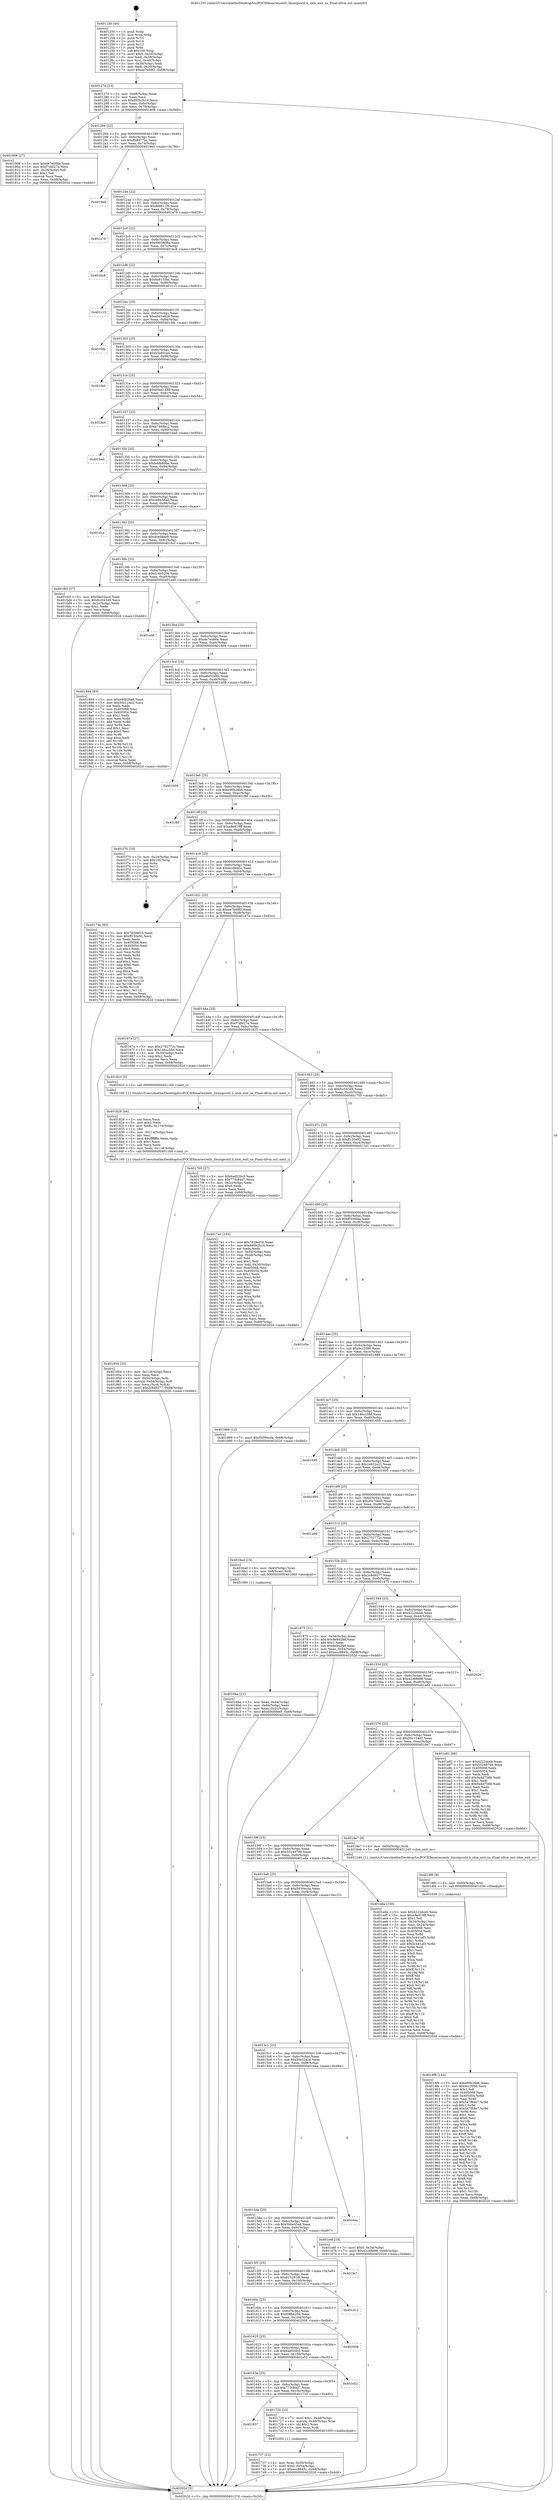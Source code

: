 digraph "0x401250" {
  label = "0x401250 (/mnt/c/Users/mathe/Desktop/tcc/POCII/binaries/extr_linuxipcutil.h_shm_exit_ns_Final-ollvm.out::main(0))"
  labelloc = "t"
  node[shape=record]

  Entry [label="",width=0.3,height=0.3,shape=circle,fillcolor=black,style=filled]
  "0x40127d" [label="{
     0x40127d [23]\l
     | [instrs]\l
     &nbsp;&nbsp;0x40127d \<+3\>: mov -0x68(%rbp),%eax\l
     &nbsp;&nbsp;0x401280 \<+2\>: mov %eax,%ecx\l
     &nbsp;&nbsp;0x401282 \<+6\>: sub $0x895b2b16,%ecx\l
     &nbsp;&nbsp;0x401288 \<+3\>: mov %eax,-0x6c(%rbp)\l
     &nbsp;&nbsp;0x40128b \<+3\>: mov %ecx,-0x70(%rbp)\l
     &nbsp;&nbsp;0x40128e \<+6\>: je 0000000000401808 \<main+0x5b8\>\l
  }"]
  "0x401808" [label="{
     0x401808 [27]\l
     | [instrs]\l
     &nbsp;&nbsp;0x401808 \<+5\>: mov $0xde7e086e,%eax\l
     &nbsp;&nbsp;0x40180d \<+5\>: mov $0xf7dfd27a,%ecx\l
     &nbsp;&nbsp;0x401812 \<+3\>: mov -0x26(%rbp),%dl\l
     &nbsp;&nbsp;0x401815 \<+3\>: test $0x1,%dl\l
     &nbsp;&nbsp;0x401818 \<+3\>: cmovne %ecx,%eax\l
     &nbsp;&nbsp;0x40181b \<+3\>: mov %eax,-0x68(%rbp)\l
     &nbsp;&nbsp;0x40181e \<+5\>: jmp 000000000040202d \<main+0xddd\>\l
  }"]
  "0x401294" [label="{
     0x401294 [22]\l
     | [instrs]\l
     &nbsp;&nbsp;0x401294 \<+5\>: jmp 0000000000401299 \<main+0x49\>\l
     &nbsp;&nbsp;0x401299 \<+3\>: mov -0x6c(%rbp),%eax\l
     &nbsp;&nbsp;0x40129c \<+5\>: sub $0x8b8d77bc,%eax\l
     &nbsp;&nbsp;0x4012a1 \<+3\>: mov %eax,-0x74(%rbp)\l
     &nbsp;&nbsp;0x4012a4 \<+6\>: je 00000000004019ed \<main+0x79d\>\l
  }"]
  Exit [label="",width=0.3,height=0.3,shape=circle,fillcolor=black,style=filled,peripheries=2]
  "0x4019ed" [label="{
     0x4019ed\l
  }", style=dashed]
  "0x4012aa" [label="{
     0x4012aa [22]\l
     | [instrs]\l
     &nbsp;&nbsp;0x4012aa \<+5\>: jmp 00000000004012af \<main+0x5f\>\l
     &nbsp;&nbsp;0x4012af \<+3\>: mov -0x6c(%rbp),%eax\l
     &nbsp;&nbsp;0x4012b2 \<+5\>: sub $0x8fd811f5,%eax\l
     &nbsp;&nbsp;0x4012b7 \<+3\>: mov %eax,-0x78(%rbp)\l
     &nbsp;&nbsp;0x4012ba \<+6\>: je 0000000000401a79 \<main+0x829\>\l
  }"]
  "0x4018f9" [label="{
     0x4018f9 [144]\l
     | [instrs]\l
     &nbsp;&nbsp;0x4018f9 \<+5\>: mov $0xe90b26a6,%eax\l
     &nbsp;&nbsp;0x4018fe \<+5\>: mov $0x9cc2096,%ecx\l
     &nbsp;&nbsp;0x401903 \<+2\>: mov $0x1,%dl\l
     &nbsp;&nbsp;0x401905 \<+7\>: mov 0x405068,%esi\l
     &nbsp;&nbsp;0x40190c \<+8\>: mov 0x405054,%r8d\l
     &nbsp;&nbsp;0x401914 \<+3\>: mov %esi,%r9d\l
     &nbsp;&nbsp;0x401917 \<+7\>: sub $0x547f68e7,%r9d\l
     &nbsp;&nbsp;0x40191e \<+4\>: sub $0x1,%r9d\l
     &nbsp;&nbsp;0x401922 \<+7\>: add $0x547f68e7,%r9d\l
     &nbsp;&nbsp;0x401929 \<+4\>: imul %r9d,%esi\l
     &nbsp;&nbsp;0x40192d \<+3\>: and $0x1,%esi\l
     &nbsp;&nbsp;0x401930 \<+3\>: cmp $0x0,%esi\l
     &nbsp;&nbsp;0x401933 \<+4\>: sete %r10b\l
     &nbsp;&nbsp;0x401937 \<+4\>: cmp $0xa,%r8d\l
     &nbsp;&nbsp;0x40193b \<+4\>: setl %r11b\l
     &nbsp;&nbsp;0x40193f \<+3\>: mov %r10b,%bl\l
     &nbsp;&nbsp;0x401942 \<+3\>: xor $0xff,%bl\l
     &nbsp;&nbsp;0x401945 \<+3\>: mov %r11b,%r14b\l
     &nbsp;&nbsp;0x401948 \<+4\>: xor $0xff,%r14b\l
     &nbsp;&nbsp;0x40194c \<+3\>: xor $0x1,%dl\l
     &nbsp;&nbsp;0x40194f \<+3\>: mov %bl,%r15b\l
     &nbsp;&nbsp;0x401952 \<+4\>: and $0xff,%r15b\l
     &nbsp;&nbsp;0x401956 \<+3\>: and %dl,%r10b\l
     &nbsp;&nbsp;0x401959 \<+3\>: mov %r14b,%r12b\l
     &nbsp;&nbsp;0x40195c \<+4\>: and $0xff,%r12b\l
     &nbsp;&nbsp;0x401960 \<+3\>: and %dl,%r11b\l
     &nbsp;&nbsp;0x401963 \<+3\>: or %r10b,%r15b\l
     &nbsp;&nbsp;0x401966 \<+3\>: or %r11b,%r12b\l
     &nbsp;&nbsp;0x401969 \<+3\>: xor %r12b,%r15b\l
     &nbsp;&nbsp;0x40196c \<+3\>: or %r14b,%bl\l
     &nbsp;&nbsp;0x40196f \<+3\>: xor $0xff,%bl\l
     &nbsp;&nbsp;0x401972 \<+3\>: or $0x1,%dl\l
     &nbsp;&nbsp;0x401975 \<+2\>: and %dl,%bl\l
     &nbsp;&nbsp;0x401977 \<+3\>: or %bl,%r15b\l
     &nbsp;&nbsp;0x40197a \<+4\>: test $0x1,%r15b\l
     &nbsp;&nbsp;0x40197e \<+3\>: cmovne %ecx,%eax\l
     &nbsp;&nbsp;0x401981 \<+3\>: mov %eax,-0x68(%rbp)\l
     &nbsp;&nbsp;0x401984 \<+5\>: jmp 000000000040202d \<main+0xddd\>\l
  }"]
  "0x401a79" [label="{
     0x401a79\l
  }", style=dashed]
  "0x4012c0" [label="{
     0x4012c0 [22]\l
     | [instrs]\l
     &nbsp;&nbsp;0x4012c0 \<+5\>: jmp 00000000004012c5 \<main+0x75\>\l
     &nbsp;&nbsp;0x4012c5 \<+3\>: mov -0x6c(%rbp),%eax\l
     &nbsp;&nbsp;0x4012c8 \<+5\>: sub $0x9903808a,%eax\l
     &nbsp;&nbsp;0x4012cd \<+3\>: mov %eax,-0x7c(%rbp)\l
     &nbsp;&nbsp;0x4012d0 \<+6\>: je 0000000000401bc8 \<main+0x978\>\l
  }"]
  "0x4018f0" [label="{
     0x4018f0 [9]\l
     | [instrs]\l
     &nbsp;&nbsp;0x4018f0 \<+4\>: mov -0x50(%rbp),%rdi\l
     &nbsp;&nbsp;0x4018f4 \<+5\>: call 0000000000401030 \<free@plt\>\l
     | [calls]\l
     &nbsp;&nbsp;0x401030 \{1\} (unknown)\l
  }"]
  "0x401bc8" [label="{
     0x401bc8\l
  }", style=dashed]
  "0x4012d6" [label="{
     0x4012d6 [22]\l
     | [instrs]\l
     &nbsp;&nbsp;0x4012d6 \<+5\>: jmp 00000000004012db \<main+0x8b\>\l
     &nbsp;&nbsp;0x4012db \<+3\>: mov -0x6c(%rbp),%eax\l
     &nbsp;&nbsp;0x4012de \<+5\>: sub $0x9a6155bc,%eax\l
     &nbsp;&nbsp;0x4012e3 \<+3\>: mov %eax,-0x80(%rbp)\l
     &nbsp;&nbsp;0x4012e6 \<+6\>: je 0000000000401c15 \<main+0x9c5\>\l
  }"]
  "0x401854" [label="{
     0x401854 [33]\l
     | [instrs]\l
     &nbsp;&nbsp;0x401854 \<+6\>: mov -0x118(%rbp),%ecx\l
     &nbsp;&nbsp;0x40185a \<+3\>: imul %eax,%ecx\l
     &nbsp;&nbsp;0x40185d \<+4\>: mov -0x50(%rbp),%rdi\l
     &nbsp;&nbsp;0x401861 \<+4\>: movslq -0x54(%rbp),%r8\l
     &nbsp;&nbsp;0x401865 \<+4\>: mov %ecx,(%rdi,%r8,4)\l
     &nbsp;&nbsp;0x401869 \<+7\>: movl $0x2c8d8577,-0x68(%rbp)\l
     &nbsp;&nbsp;0x401870 \<+5\>: jmp 000000000040202d \<main+0xddd\>\l
  }"]
  "0x401c15" [label="{
     0x401c15\l
  }", style=dashed]
  "0x4012ec" [label="{
     0x4012ec [25]\l
     | [instrs]\l
     &nbsp;&nbsp;0x4012ec \<+5\>: jmp 00000000004012f1 \<main+0xa1\>\l
     &nbsp;&nbsp;0x4012f1 \<+3\>: mov -0x6c(%rbp),%eax\l
     &nbsp;&nbsp;0x4012f4 \<+5\>: sub $0xa0d1e628,%eax\l
     &nbsp;&nbsp;0x4012f9 \<+6\>: mov %eax,-0x84(%rbp)\l
     &nbsp;&nbsp;0x4012ff \<+6\>: je 0000000000401fdb \<main+0xd8b\>\l
  }"]
  "0x401828" [label="{
     0x401828 [44]\l
     | [instrs]\l
     &nbsp;&nbsp;0x401828 \<+2\>: xor %ecx,%ecx\l
     &nbsp;&nbsp;0x40182a \<+5\>: mov $0x2,%edx\l
     &nbsp;&nbsp;0x40182f \<+6\>: mov %edx,-0x114(%rbp)\l
     &nbsp;&nbsp;0x401835 \<+1\>: cltd\l
     &nbsp;&nbsp;0x401836 \<+6\>: mov -0x114(%rbp),%esi\l
     &nbsp;&nbsp;0x40183c \<+2\>: idiv %esi\l
     &nbsp;&nbsp;0x40183e \<+6\>: imul $0xfffffffe,%edx,%edx\l
     &nbsp;&nbsp;0x401844 \<+3\>: sub $0x1,%ecx\l
     &nbsp;&nbsp;0x401847 \<+2\>: sub %ecx,%edx\l
     &nbsp;&nbsp;0x401849 \<+6\>: mov %edx,-0x118(%rbp)\l
     &nbsp;&nbsp;0x40184f \<+5\>: call 0000000000401160 \<next_i\>\l
     | [calls]\l
     &nbsp;&nbsp;0x401160 \{1\} (/mnt/c/Users/mathe/Desktop/tcc/POCII/binaries/extr_linuxipcutil.h_shm_exit_ns_Final-ollvm.out::next_i)\l
  }"]
  "0x401fdb" [label="{
     0x401fdb\l
  }", style=dashed]
  "0x401305" [label="{
     0x401305 [25]\l
     | [instrs]\l
     &nbsp;&nbsp;0x401305 \<+5\>: jmp 000000000040130a \<main+0xba\>\l
     &nbsp;&nbsp;0x40130a \<+3\>: mov -0x6c(%rbp),%eax\l
     &nbsp;&nbsp;0x40130d \<+5\>: sub $0xb3e60ca4,%eax\l
     &nbsp;&nbsp;0x401312 \<+6\>: mov %eax,-0x88(%rbp)\l
     &nbsp;&nbsp;0x401318 \<+6\>: je 0000000000401fad \<main+0xd5d\>\l
  }"]
  "0x401737" [label="{
     0x401737 [23]\l
     | [instrs]\l
     &nbsp;&nbsp;0x401737 \<+4\>: mov %rax,-0x50(%rbp)\l
     &nbsp;&nbsp;0x40173b \<+7\>: movl $0x0,-0x54(%rbp)\l
     &nbsp;&nbsp;0x401742 \<+7\>: movl $0xecc8845c,-0x68(%rbp)\l
     &nbsp;&nbsp;0x401749 \<+5\>: jmp 000000000040202d \<main+0xddd\>\l
  }"]
  "0x401fad" [label="{
     0x401fad\l
  }", style=dashed]
  "0x40131e" [label="{
     0x40131e [25]\l
     | [instrs]\l
     &nbsp;&nbsp;0x40131e \<+5\>: jmp 0000000000401323 \<main+0xd3\>\l
     &nbsp;&nbsp;0x401323 \<+3\>: mov -0x6c(%rbp),%eax\l
     &nbsp;&nbsp;0x401326 \<+5\>: sub $0xb5ed1499,%eax\l
     &nbsp;&nbsp;0x40132b \<+6\>: mov %eax,-0x8c(%rbp)\l
     &nbsp;&nbsp;0x401331 \<+6\>: je 0000000000401da4 \<main+0xb54\>\l
  }"]
  "0x401657" [label="{
     0x401657\l
  }", style=dashed]
  "0x401da4" [label="{
     0x401da4\l
  }", style=dashed]
  "0x401337" [label="{
     0x401337 [25]\l
     | [instrs]\l
     &nbsp;&nbsp;0x401337 \<+5\>: jmp 000000000040133c \<main+0xec\>\l
     &nbsp;&nbsp;0x40133c \<+3\>: mov -0x6c(%rbp),%eax\l
     &nbsp;&nbsp;0x40133f \<+5\>: sub $0xb746dac2,%eax\l
     &nbsp;&nbsp;0x401344 \<+6\>: mov %eax,-0x90(%rbp)\l
     &nbsp;&nbsp;0x40134a \<+6\>: je 0000000000401bad \<main+0x95d\>\l
  }"]
  "0x401720" [label="{
     0x401720 [23]\l
     | [instrs]\l
     &nbsp;&nbsp;0x401720 \<+7\>: movl $0x1,-0x48(%rbp)\l
     &nbsp;&nbsp;0x401727 \<+4\>: movslq -0x48(%rbp),%rax\l
     &nbsp;&nbsp;0x40172b \<+4\>: shl $0x2,%rax\l
     &nbsp;&nbsp;0x40172f \<+3\>: mov %rax,%rdi\l
     &nbsp;&nbsp;0x401732 \<+5\>: call 0000000000401050 \<malloc@plt\>\l
     | [calls]\l
     &nbsp;&nbsp;0x401050 \{1\} (unknown)\l
  }"]
  "0x401bad" [label="{
     0x401bad\l
  }", style=dashed]
  "0x401350" [label="{
     0x401350 [25]\l
     | [instrs]\l
     &nbsp;&nbsp;0x401350 \<+5\>: jmp 0000000000401355 \<main+0x105\>\l
     &nbsp;&nbsp;0x401355 \<+3\>: mov -0x6c(%rbp),%eax\l
     &nbsp;&nbsp;0x401358 \<+5\>: sub $0xbddb69be,%eax\l
     &nbsp;&nbsp;0x40135d \<+6\>: mov %eax,-0x94(%rbp)\l
     &nbsp;&nbsp;0x401363 \<+6\>: je 0000000000401ca5 \<main+0xa55\>\l
  }"]
  "0x40163e" [label="{
     0x40163e [25]\l
     | [instrs]\l
     &nbsp;&nbsp;0x40163e \<+5\>: jmp 0000000000401643 \<main+0x3f3\>\l
     &nbsp;&nbsp;0x401643 \<+3\>: mov -0x6c(%rbp),%eax\l
     &nbsp;&nbsp;0x401646 \<+5\>: sub $0x773c84d7,%eax\l
     &nbsp;&nbsp;0x40164b \<+6\>: mov %eax,-0x10c(%rbp)\l
     &nbsp;&nbsp;0x401651 \<+6\>: je 0000000000401720 \<main+0x4d0\>\l
  }"]
  "0x401ca5" [label="{
     0x401ca5\l
  }", style=dashed]
  "0x401369" [label="{
     0x401369 [25]\l
     | [instrs]\l
     &nbsp;&nbsp;0x401369 \<+5\>: jmp 000000000040136e \<main+0x11e\>\l
     &nbsp;&nbsp;0x40136e \<+3\>: mov -0x6c(%rbp),%eax\l
     &nbsp;&nbsp;0x401371 \<+5\>: sub $0xc69456ad,%eax\l
     &nbsp;&nbsp;0x401376 \<+6\>: mov %eax,-0x98(%rbp)\l
     &nbsp;&nbsp;0x40137c \<+6\>: je 0000000000401d1e \<main+0xace\>\l
  }"]
  "0x401e52" [label="{
     0x401e52\l
  }", style=dashed]
  "0x401d1e" [label="{
     0x401d1e\l
  }", style=dashed]
  "0x401382" [label="{
     0x401382 [25]\l
     | [instrs]\l
     &nbsp;&nbsp;0x401382 \<+5\>: jmp 0000000000401387 \<main+0x137\>\l
     &nbsp;&nbsp;0x401387 \<+3\>: mov -0x6c(%rbp),%eax\l
     &nbsp;&nbsp;0x40138a \<+5\>: sub $0xd0ed8ee9,%eax\l
     &nbsp;&nbsp;0x40138f \<+6\>: mov %eax,-0x9c(%rbp)\l
     &nbsp;&nbsp;0x401395 \<+6\>: je 00000000004016cf \<main+0x47f\>\l
  }"]
  "0x401625" [label="{
     0x401625 [25]\l
     | [instrs]\l
     &nbsp;&nbsp;0x401625 \<+5\>: jmp 000000000040162a \<main+0x3da\>\l
     &nbsp;&nbsp;0x40162a \<+3\>: mov -0x6c(%rbp),%eax\l
     &nbsp;&nbsp;0x40162d \<+5\>: sub $0x6ad520c5,%eax\l
     &nbsp;&nbsp;0x401632 \<+6\>: mov %eax,-0x108(%rbp)\l
     &nbsp;&nbsp;0x401638 \<+6\>: je 0000000000401e52 \<main+0xc02\>\l
  }"]
  "0x4016cf" [label="{
     0x4016cf [27]\l
     | [instrs]\l
     &nbsp;&nbsp;0x4016cf \<+5\>: mov $0x59e52acd,%eax\l
     &nbsp;&nbsp;0x4016d4 \<+5\>: mov $0xfcc04349,%ecx\l
     &nbsp;&nbsp;0x4016d9 \<+3\>: mov -0x2c(%rbp),%edx\l
     &nbsp;&nbsp;0x4016dc \<+3\>: cmp $0x1,%edx\l
     &nbsp;&nbsp;0x4016df \<+3\>: cmovl %ecx,%eax\l
     &nbsp;&nbsp;0x4016e2 \<+3\>: mov %eax,-0x68(%rbp)\l
     &nbsp;&nbsp;0x4016e5 \<+5\>: jmp 000000000040202d \<main+0xddd\>\l
  }"]
  "0x40139b" [label="{
     0x40139b [25]\l
     | [instrs]\l
     &nbsp;&nbsp;0x40139b \<+5\>: jmp 00000000004013a0 \<main+0x150\>\l
     &nbsp;&nbsp;0x4013a0 \<+3\>: mov -0x6c(%rbp),%eax\l
     &nbsp;&nbsp;0x4013a3 \<+5\>: sub $0xd14b5206,%eax\l
     &nbsp;&nbsp;0x4013a8 \<+6\>: mov %eax,-0xa0(%rbp)\l
     &nbsp;&nbsp;0x4013ae \<+6\>: je 0000000000401e46 \<main+0xbf6\>\l
  }"]
  "0x402008" [label="{
     0x402008\l
  }", style=dashed]
  "0x401e46" [label="{
     0x401e46\l
  }", style=dashed]
  "0x4013b4" [label="{
     0x4013b4 [25]\l
     | [instrs]\l
     &nbsp;&nbsp;0x4013b4 \<+5\>: jmp 00000000004013b9 \<main+0x169\>\l
     &nbsp;&nbsp;0x4013b9 \<+3\>: mov -0x6c(%rbp),%eax\l
     &nbsp;&nbsp;0x4013bc \<+5\>: sub $0xde7e086e,%eax\l
     &nbsp;&nbsp;0x4013c1 \<+6\>: mov %eax,-0xa4(%rbp)\l
     &nbsp;&nbsp;0x4013c7 \<+6\>: je 0000000000401894 \<main+0x644\>\l
  }"]
  "0x40160c" [label="{
     0x40160c [25]\l
     | [instrs]\l
     &nbsp;&nbsp;0x40160c \<+5\>: jmp 0000000000401611 \<main+0x3c1\>\l
     &nbsp;&nbsp;0x401611 \<+3\>: mov -0x6c(%rbp),%eax\l
     &nbsp;&nbsp;0x401614 \<+5\>: sub $0x69fbb294,%eax\l
     &nbsp;&nbsp;0x401619 \<+6\>: mov %eax,-0x104(%rbp)\l
     &nbsp;&nbsp;0x40161f \<+6\>: je 0000000000402008 \<main+0xdb8\>\l
  }"]
  "0x401894" [label="{
     0x401894 [83]\l
     | [instrs]\l
     &nbsp;&nbsp;0x401894 \<+5\>: mov $0xe90b26a6,%eax\l
     &nbsp;&nbsp;0x401899 \<+5\>: mov $0x50c124d2,%ecx\l
     &nbsp;&nbsp;0x40189e \<+2\>: xor %edx,%edx\l
     &nbsp;&nbsp;0x4018a0 \<+7\>: mov 0x405068,%esi\l
     &nbsp;&nbsp;0x4018a7 \<+7\>: mov 0x405054,%edi\l
     &nbsp;&nbsp;0x4018ae \<+3\>: sub $0x1,%edx\l
     &nbsp;&nbsp;0x4018b1 \<+3\>: mov %esi,%r8d\l
     &nbsp;&nbsp;0x4018b4 \<+3\>: add %edx,%r8d\l
     &nbsp;&nbsp;0x4018b7 \<+4\>: imul %r8d,%esi\l
     &nbsp;&nbsp;0x4018bb \<+3\>: and $0x1,%esi\l
     &nbsp;&nbsp;0x4018be \<+3\>: cmp $0x0,%esi\l
     &nbsp;&nbsp;0x4018c1 \<+4\>: sete %r9b\l
     &nbsp;&nbsp;0x4018c5 \<+3\>: cmp $0xa,%edi\l
     &nbsp;&nbsp;0x4018c8 \<+4\>: setl %r10b\l
     &nbsp;&nbsp;0x4018cc \<+3\>: mov %r9b,%r11b\l
     &nbsp;&nbsp;0x4018cf \<+3\>: and %r10b,%r11b\l
     &nbsp;&nbsp;0x4018d2 \<+3\>: xor %r10b,%r9b\l
     &nbsp;&nbsp;0x4018d5 \<+3\>: or %r9b,%r11b\l
     &nbsp;&nbsp;0x4018d8 \<+4\>: test $0x1,%r11b\l
     &nbsp;&nbsp;0x4018dc \<+3\>: cmovne %ecx,%eax\l
     &nbsp;&nbsp;0x4018df \<+3\>: mov %eax,-0x68(%rbp)\l
     &nbsp;&nbsp;0x4018e2 \<+5\>: jmp 000000000040202d \<main+0xddd\>\l
  }"]
  "0x4013cd" [label="{
     0x4013cd [25]\l
     | [instrs]\l
     &nbsp;&nbsp;0x4013cd \<+5\>: jmp 00000000004013d2 \<main+0x182\>\l
     &nbsp;&nbsp;0x4013d2 \<+3\>: mov -0x6c(%rbp),%eax\l
     &nbsp;&nbsp;0x4013d5 \<+5\>: sub $0xe8d52d8b,%eax\l
     &nbsp;&nbsp;0x4013da \<+6\>: mov %eax,-0xa8(%rbp)\l
     &nbsp;&nbsp;0x4013e0 \<+6\>: je 0000000000401b09 \<main+0x8b9\>\l
  }"]
  "0x401d12" [label="{
     0x401d12\l
  }", style=dashed]
  "0x401b09" [label="{
     0x401b09\l
  }", style=dashed]
  "0x4013e6" [label="{
     0x4013e6 [25]\l
     | [instrs]\l
     &nbsp;&nbsp;0x4013e6 \<+5\>: jmp 00000000004013eb \<main+0x19b\>\l
     &nbsp;&nbsp;0x4013eb \<+3\>: mov -0x6c(%rbp),%eax\l
     &nbsp;&nbsp;0x4013ee \<+5\>: sub $0xe90b26a6,%eax\l
     &nbsp;&nbsp;0x4013f3 \<+6\>: mov %eax,-0xac(%rbp)\l
     &nbsp;&nbsp;0x4013f9 \<+6\>: je 0000000000401f8f \<main+0xd3f\>\l
  }"]
  "0x4015f3" [label="{
     0x4015f3 [25]\l
     | [instrs]\l
     &nbsp;&nbsp;0x4015f3 \<+5\>: jmp 00000000004015f8 \<main+0x3a8\>\l
     &nbsp;&nbsp;0x4015f8 \<+3\>: mov -0x6c(%rbp),%eax\l
     &nbsp;&nbsp;0x4015fb \<+5\>: sub $0x615291df,%eax\l
     &nbsp;&nbsp;0x401600 \<+6\>: mov %eax,-0x100(%rbp)\l
     &nbsp;&nbsp;0x401606 \<+6\>: je 0000000000401d12 \<main+0xac2\>\l
  }"]
  "0x401f8f" [label="{
     0x401f8f\l
  }", style=dashed]
  "0x4013ff" [label="{
     0x4013ff [25]\l
     | [instrs]\l
     &nbsp;&nbsp;0x4013ff \<+5\>: jmp 0000000000401404 \<main+0x1b4\>\l
     &nbsp;&nbsp;0x401404 \<+3\>: mov -0x6c(%rbp),%eax\l
     &nbsp;&nbsp;0x401407 \<+5\>: sub $0xe9e919ff,%eax\l
     &nbsp;&nbsp;0x40140c \<+6\>: mov %eax,-0xb0(%rbp)\l
     &nbsp;&nbsp;0x401412 \<+6\>: je 0000000000401f70 \<main+0xd20\>\l
  }"]
  "0x401fe7" [label="{
     0x401fe7\l
  }", style=dashed]
  "0x401f70" [label="{
     0x401f70 [19]\l
     | [instrs]\l
     &nbsp;&nbsp;0x401f70 \<+3\>: mov -0x24(%rbp),%eax\l
     &nbsp;&nbsp;0x401f73 \<+7\>: add $0x100,%rsp\l
     &nbsp;&nbsp;0x401f7a \<+1\>: pop %rbx\l
     &nbsp;&nbsp;0x401f7b \<+2\>: pop %r12\l
     &nbsp;&nbsp;0x401f7d \<+2\>: pop %r14\l
     &nbsp;&nbsp;0x401f7f \<+2\>: pop %r15\l
     &nbsp;&nbsp;0x401f81 \<+1\>: pop %rbp\l
     &nbsp;&nbsp;0x401f82 \<+1\>: ret\l
  }"]
  "0x401418" [label="{
     0x401418 [25]\l
     | [instrs]\l
     &nbsp;&nbsp;0x401418 \<+5\>: jmp 000000000040141d \<main+0x1cd\>\l
     &nbsp;&nbsp;0x40141d \<+3\>: mov -0x6c(%rbp),%eax\l
     &nbsp;&nbsp;0x401420 \<+5\>: sub $0xecc8845c,%eax\l
     &nbsp;&nbsp;0x401425 \<+6\>: mov %eax,-0xb4(%rbp)\l
     &nbsp;&nbsp;0x40142b \<+6\>: je 000000000040174e \<main+0x4fe\>\l
  }"]
  "0x4015da" [label="{
     0x4015da [25]\l
     | [instrs]\l
     &nbsp;&nbsp;0x4015da \<+5\>: jmp 00000000004015df \<main+0x38f\>\l
     &nbsp;&nbsp;0x4015df \<+3\>: mov -0x6c(%rbp),%eax\l
     &nbsp;&nbsp;0x4015e2 \<+5\>: sub $0x5bbe45ad,%eax\l
     &nbsp;&nbsp;0x4015e7 \<+6\>: mov %eax,-0xfc(%rbp)\l
     &nbsp;&nbsp;0x4015ed \<+6\>: je 0000000000401fe7 \<main+0xd97\>\l
  }"]
  "0x40174e" [label="{
     0x40174e [83]\l
     | [instrs]\l
     &nbsp;&nbsp;0x40174e \<+5\>: mov $0x7829ef16,%eax\l
     &nbsp;&nbsp;0x401753 \<+5\>: mov $0xff150e92,%ecx\l
     &nbsp;&nbsp;0x401758 \<+2\>: xor %edx,%edx\l
     &nbsp;&nbsp;0x40175a \<+7\>: mov 0x405068,%esi\l
     &nbsp;&nbsp;0x401761 \<+7\>: mov 0x405054,%edi\l
     &nbsp;&nbsp;0x401768 \<+3\>: sub $0x1,%edx\l
     &nbsp;&nbsp;0x40176b \<+3\>: mov %esi,%r8d\l
     &nbsp;&nbsp;0x40176e \<+3\>: add %edx,%r8d\l
     &nbsp;&nbsp;0x401771 \<+4\>: imul %r8d,%esi\l
     &nbsp;&nbsp;0x401775 \<+3\>: and $0x1,%esi\l
     &nbsp;&nbsp;0x401778 \<+3\>: cmp $0x0,%esi\l
     &nbsp;&nbsp;0x40177b \<+4\>: sete %r9b\l
     &nbsp;&nbsp;0x40177f \<+3\>: cmp $0xa,%edi\l
     &nbsp;&nbsp;0x401782 \<+4\>: setl %r10b\l
     &nbsp;&nbsp;0x401786 \<+3\>: mov %r9b,%r11b\l
     &nbsp;&nbsp;0x401789 \<+3\>: and %r10b,%r11b\l
     &nbsp;&nbsp;0x40178c \<+3\>: xor %r10b,%r9b\l
     &nbsp;&nbsp;0x40178f \<+3\>: or %r9b,%r11b\l
     &nbsp;&nbsp;0x401792 \<+4\>: test $0x1,%r11b\l
     &nbsp;&nbsp;0x401796 \<+3\>: cmovne %ecx,%eax\l
     &nbsp;&nbsp;0x401799 \<+3\>: mov %eax,-0x68(%rbp)\l
     &nbsp;&nbsp;0x40179c \<+5\>: jmp 000000000040202d \<main+0xddd\>\l
  }"]
  "0x401431" [label="{
     0x401431 [25]\l
     | [instrs]\l
     &nbsp;&nbsp;0x401431 \<+5\>: jmp 0000000000401436 \<main+0x1e6\>\l
     &nbsp;&nbsp;0x401436 \<+3\>: mov -0x6c(%rbp),%eax\l
     &nbsp;&nbsp;0x401439 \<+5\>: sub $0xee7b09f2,%eax\l
     &nbsp;&nbsp;0x40143e \<+6\>: mov %eax,-0xb8(%rbp)\l
     &nbsp;&nbsp;0x401444 \<+6\>: je 000000000040167a \<main+0x42a\>\l
  }"]
  "0x4016ea" [label="{
     0x4016ea\l
  }", style=dashed]
  "0x40167a" [label="{
     0x40167a [27]\l
     | [instrs]\l
     &nbsp;&nbsp;0x40167a \<+5\>: mov $0x2752772c,%eax\l
     &nbsp;&nbsp;0x40167f \<+5\>: mov $0x146cc58d,%ecx\l
     &nbsp;&nbsp;0x401684 \<+3\>: mov -0x30(%rbp),%edx\l
     &nbsp;&nbsp;0x401687 \<+3\>: cmp $0x2,%edx\l
     &nbsp;&nbsp;0x40168a \<+3\>: cmovne %ecx,%eax\l
     &nbsp;&nbsp;0x40168d \<+3\>: mov %eax,-0x68(%rbp)\l
     &nbsp;&nbsp;0x401690 \<+5\>: jmp 000000000040202d \<main+0xddd\>\l
  }"]
  "0x40144a" [label="{
     0x40144a [25]\l
     | [instrs]\l
     &nbsp;&nbsp;0x40144a \<+5\>: jmp 000000000040144f \<main+0x1ff\>\l
     &nbsp;&nbsp;0x40144f \<+3\>: mov -0x6c(%rbp),%eax\l
     &nbsp;&nbsp;0x401452 \<+5\>: sub $0xf7dfd27a,%eax\l
     &nbsp;&nbsp;0x401457 \<+6\>: mov %eax,-0xbc(%rbp)\l
     &nbsp;&nbsp;0x40145d \<+6\>: je 0000000000401823 \<main+0x5d3\>\l
  }"]
  "0x40202d" [label="{
     0x40202d [5]\l
     | [instrs]\l
     &nbsp;&nbsp;0x40202d \<+5\>: jmp 000000000040127d \<main+0x2d\>\l
  }"]
  "0x401250" [label="{
     0x401250 [45]\l
     | [instrs]\l
     &nbsp;&nbsp;0x401250 \<+1\>: push %rbp\l
     &nbsp;&nbsp;0x401251 \<+3\>: mov %rsp,%rbp\l
     &nbsp;&nbsp;0x401254 \<+2\>: push %r15\l
     &nbsp;&nbsp;0x401256 \<+2\>: push %r14\l
     &nbsp;&nbsp;0x401258 \<+2\>: push %r12\l
     &nbsp;&nbsp;0x40125a \<+1\>: push %rbx\l
     &nbsp;&nbsp;0x40125b \<+7\>: sub $0x100,%rsp\l
     &nbsp;&nbsp;0x401262 \<+7\>: movl $0x0,-0x34(%rbp)\l
     &nbsp;&nbsp;0x401269 \<+3\>: mov %edi,-0x38(%rbp)\l
     &nbsp;&nbsp;0x40126c \<+4\>: mov %rsi,-0x40(%rbp)\l
     &nbsp;&nbsp;0x401270 \<+3\>: mov -0x38(%rbp),%edi\l
     &nbsp;&nbsp;0x401273 \<+3\>: mov %edi,-0x30(%rbp)\l
     &nbsp;&nbsp;0x401276 \<+7\>: movl $0xee7b09f2,-0x68(%rbp)\l
  }"]
  "0x4015c1" [label="{
     0x4015c1 [25]\l
     | [instrs]\l
     &nbsp;&nbsp;0x4015c1 \<+5\>: jmp 00000000004015c6 \<main+0x376\>\l
     &nbsp;&nbsp;0x4015c6 \<+3\>: mov -0x6c(%rbp),%eax\l
     &nbsp;&nbsp;0x4015c9 \<+5\>: sub $0x59e52acd,%eax\l
     &nbsp;&nbsp;0x4015ce \<+6\>: mov %eax,-0xf8(%rbp)\l
     &nbsp;&nbsp;0x4015d4 \<+6\>: je 00000000004016ea \<main+0x49a\>\l
  }"]
  "0x401823" [label="{
     0x401823 [5]\l
     | [instrs]\l
     &nbsp;&nbsp;0x401823 \<+5\>: call 0000000000401160 \<next_i\>\l
     | [calls]\l
     &nbsp;&nbsp;0x401160 \{1\} (/mnt/c/Users/mathe/Desktop/tcc/POCII/binaries/extr_linuxipcutil.h_shm_exit_ns_Final-ollvm.out::next_i)\l
  }"]
  "0x401463" [label="{
     0x401463 [25]\l
     | [instrs]\l
     &nbsp;&nbsp;0x401463 \<+5\>: jmp 0000000000401468 \<main+0x218\>\l
     &nbsp;&nbsp;0x401468 \<+3\>: mov -0x6c(%rbp),%eax\l
     &nbsp;&nbsp;0x40146b \<+5\>: sub $0xfcc04349,%eax\l
     &nbsp;&nbsp;0x401470 \<+6\>: mov %eax,-0xc0(%rbp)\l
     &nbsp;&nbsp;0x401476 \<+6\>: je 0000000000401705 \<main+0x4b5\>\l
  }"]
  "0x401e6f" [label="{
     0x401e6f [19]\l
     | [instrs]\l
     &nbsp;&nbsp;0x401e6f \<+7\>: movl $0x0,-0x34(%rbp)\l
     &nbsp;&nbsp;0x401e76 \<+7\>: movl $0x42c68e98,-0x68(%rbp)\l
     &nbsp;&nbsp;0x401e7d \<+5\>: jmp 000000000040202d \<main+0xddd\>\l
  }"]
  "0x401705" [label="{
     0x401705 [27]\l
     | [instrs]\l
     &nbsp;&nbsp;0x401705 \<+5\>: mov $0x6ad520c5,%eax\l
     &nbsp;&nbsp;0x40170a \<+5\>: mov $0x773c84d7,%ecx\l
     &nbsp;&nbsp;0x40170f \<+3\>: mov -0x2c(%rbp),%edx\l
     &nbsp;&nbsp;0x401712 \<+3\>: cmp $0x0,%edx\l
     &nbsp;&nbsp;0x401715 \<+3\>: cmove %ecx,%eax\l
     &nbsp;&nbsp;0x401718 \<+3\>: mov %eax,-0x68(%rbp)\l
     &nbsp;&nbsp;0x40171b \<+5\>: jmp 000000000040202d \<main+0xddd\>\l
  }"]
  "0x40147c" [label="{
     0x40147c [25]\l
     | [instrs]\l
     &nbsp;&nbsp;0x40147c \<+5\>: jmp 0000000000401481 \<main+0x231\>\l
     &nbsp;&nbsp;0x401481 \<+3\>: mov -0x6c(%rbp),%eax\l
     &nbsp;&nbsp;0x401484 \<+5\>: sub $0xff150e92,%eax\l
     &nbsp;&nbsp;0x401489 \<+6\>: mov %eax,-0xc4(%rbp)\l
     &nbsp;&nbsp;0x40148f \<+6\>: je 00000000004017a1 \<main+0x551\>\l
  }"]
  "0x4015a8" [label="{
     0x4015a8 [25]\l
     | [instrs]\l
     &nbsp;&nbsp;0x4015a8 \<+5\>: jmp 00000000004015ad \<main+0x35d\>\l
     &nbsp;&nbsp;0x4015ad \<+3\>: mov -0x6c(%rbp),%eax\l
     &nbsp;&nbsp;0x4015b0 \<+5\>: sub $0x5930ecda,%eax\l
     &nbsp;&nbsp;0x4015b5 \<+6\>: mov %eax,-0xf4(%rbp)\l
     &nbsp;&nbsp;0x4015bb \<+6\>: je 0000000000401e6f \<main+0xc1f\>\l
  }"]
  "0x4017a1" [label="{
     0x4017a1 [103]\l
     | [instrs]\l
     &nbsp;&nbsp;0x4017a1 \<+5\>: mov $0x7829ef16,%eax\l
     &nbsp;&nbsp;0x4017a6 \<+5\>: mov $0x895b2b16,%ecx\l
     &nbsp;&nbsp;0x4017ab \<+2\>: xor %edx,%edx\l
     &nbsp;&nbsp;0x4017ad \<+3\>: mov -0x54(%rbp),%esi\l
     &nbsp;&nbsp;0x4017b0 \<+3\>: cmp -0x48(%rbp),%esi\l
     &nbsp;&nbsp;0x4017b3 \<+4\>: setl %dil\l
     &nbsp;&nbsp;0x4017b7 \<+4\>: and $0x1,%dil\l
     &nbsp;&nbsp;0x4017bb \<+4\>: mov %dil,-0x26(%rbp)\l
     &nbsp;&nbsp;0x4017bf \<+7\>: mov 0x405068,%esi\l
     &nbsp;&nbsp;0x4017c6 \<+8\>: mov 0x405054,%r8d\l
     &nbsp;&nbsp;0x4017ce \<+3\>: sub $0x1,%edx\l
     &nbsp;&nbsp;0x4017d1 \<+3\>: mov %esi,%r9d\l
     &nbsp;&nbsp;0x4017d4 \<+3\>: add %edx,%r9d\l
     &nbsp;&nbsp;0x4017d7 \<+4\>: imul %r9d,%esi\l
     &nbsp;&nbsp;0x4017db \<+3\>: and $0x1,%esi\l
     &nbsp;&nbsp;0x4017de \<+3\>: cmp $0x0,%esi\l
     &nbsp;&nbsp;0x4017e1 \<+4\>: sete %dil\l
     &nbsp;&nbsp;0x4017e5 \<+4\>: cmp $0xa,%r8d\l
     &nbsp;&nbsp;0x4017e9 \<+4\>: setl %r10b\l
     &nbsp;&nbsp;0x4017ed \<+3\>: mov %dil,%r11b\l
     &nbsp;&nbsp;0x4017f0 \<+3\>: and %r10b,%r11b\l
     &nbsp;&nbsp;0x4017f3 \<+3\>: xor %r10b,%dil\l
     &nbsp;&nbsp;0x4017f6 \<+3\>: or %dil,%r11b\l
     &nbsp;&nbsp;0x4017f9 \<+4\>: test $0x1,%r11b\l
     &nbsp;&nbsp;0x4017fd \<+3\>: cmovne %ecx,%eax\l
     &nbsp;&nbsp;0x401800 \<+3\>: mov %eax,-0x68(%rbp)\l
     &nbsp;&nbsp;0x401803 \<+5\>: jmp 000000000040202d \<main+0xddd\>\l
  }"]
  "0x401495" [label="{
     0x401495 [25]\l
     | [instrs]\l
     &nbsp;&nbsp;0x401495 \<+5\>: jmp 000000000040149a \<main+0x24a\>\l
     &nbsp;&nbsp;0x40149a \<+3\>: mov -0x6c(%rbp),%eax\l
     &nbsp;&nbsp;0x40149d \<+5\>: sub $0xff3c6d4a,%eax\l
     &nbsp;&nbsp;0x4014a2 \<+6\>: mov %eax,-0xc8(%rbp)\l
     &nbsp;&nbsp;0x4014a8 \<+6\>: je 0000000000401e5e \<main+0xc0e\>\l
  }"]
  "0x401eda" [label="{
     0x401eda [150]\l
     | [instrs]\l
     &nbsp;&nbsp;0x401eda \<+5\>: mov $0x4222dceb,%eax\l
     &nbsp;&nbsp;0x401edf \<+5\>: mov $0xe9e919ff,%ecx\l
     &nbsp;&nbsp;0x401ee4 \<+2\>: mov $0x1,%dl\l
     &nbsp;&nbsp;0x401ee6 \<+3\>: mov -0x34(%rbp),%esi\l
     &nbsp;&nbsp;0x401ee9 \<+3\>: mov %esi,-0x24(%rbp)\l
     &nbsp;&nbsp;0x401eec \<+7\>: mov 0x405068,%esi\l
     &nbsp;&nbsp;0x401ef3 \<+7\>: mov 0x405054,%edi\l
     &nbsp;&nbsp;0x401efa \<+3\>: mov %esi,%r8d\l
     &nbsp;&nbsp;0x401efd \<+7\>: sub $0x5c441af3,%r8d\l
     &nbsp;&nbsp;0x401f04 \<+4\>: sub $0x1,%r8d\l
     &nbsp;&nbsp;0x401f08 \<+7\>: add $0x5c441af3,%r8d\l
     &nbsp;&nbsp;0x401f0f \<+4\>: imul %r8d,%esi\l
     &nbsp;&nbsp;0x401f13 \<+3\>: and $0x1,%esi\l
     &nbsp;&nbsp;0x401f16 \<+3\>: cmp $0x0,%esi\l
     &nbsp;&nbsp;0x401f19 \<+4\>: sete %r9b\l
     &nbsp;&nbsp;0x401f1d \<+3\>: cmp $0xa,%edi\l
     &nbsp;&nbsp;0x401f20 \<+4\>: setl %r10b\l
     &nbsp;&nbsp;0x401f24 \<+3\>: mov %r9b,%r11b\l
     &nbsp;&nbsp;0x401f27 \<+4\>: xor $0xff,%r11b\l
     &nbsp;&nbsp;0x401f2b \<+3\>: mov %r10b,%bl\l
     &nbsp;&nbsp;0x401f2e \<+3\>: xor $0xff,%bl\l
     &nbsp;&nbsp;0x401f31 \<+3\>: xor $0x0,%dl\l
     &nbsp;&nbsp;0x401f34 \<+3\>: mov %r11b,%r14b\l
     &nbsp;&nbsp;0x401f37 \<+4\>: and $0x0,%r14b\l
     &nbsp;&nbsp;0x401f3b \<+3\>: and %dl,%r9b\l
     &nbsp;&nbsp;0x401f3e \<+3\>: mov %bl,%r15b\l
     &nbsp;&nbsp;0x401f41 \<+4\>: and $0x0,%r15b\l
     &nbsp;&nbsp;0x401f45 \<+3\>: and %dl,%r10b\l
     &nbsp;&nbsp;0x401f48 \<+3\>: or %r9b,%r14b\l
     &nbsp;&nbsp;0x401f4b \<+3\>: or %r10b,%r15b\l
     &nbsp;&nbsp;0x401f4e \<+3\>: xor %r15b,%r14b\l
     &nbsp;&nbsp;0x401f51 \<+3\>: or %bl,%r11b\l
     &nbsp;&nbsp;0x401f54 \<+4\>: xor $0xff,%r11b\l
     &nbsp;&nbsp;0x401f58 \<+3\>: or $0x0,%dl\l
     &nbsp;&nbsp;0x401f5b \<+3\>: and %dl,%r11b\l
     &nbsp;&nbsp;0x401f5e \<+3\>: or %r11b,%r14b\l
     &nbsp;&nbsp;0x401f61 \<+4\>: test $0x1,%r14b\l
     &nbsp;&nbsp;0x401f65 \<+3\>: cmovne %ecx,%eax\l
     &nbsp;&nbsp;0x401f68 \<+3\>: mov %eax,-0x68(%rbp)\l
     &nbsp;&nbsp;0x401f6b \<+5\>: jmp 000000000040202d \<main+0xddd\>\l
  }"]
  "0x401e5e" [label="{
     0x401e5e\l
  }", style=dashed]
  "0x4014ae" [label="{
     0x4014ae [25]\l
     | [instrs]\l
     &nbsp;&nbsp;0x4014ae \<+5\>: jmp 00000000004014b3 \<main+0x263\>\l
     &nbsp;&nbsp;0x4014b3 \<+3\>: mov -0x6c(%rbp),%eax\l
     &nbsp;&nbsp;0x4014b6 \<+5\>: sub $0x9cc2096,%eax\l
     &nbsp;&nbsp;0x4014bb \<+6\>: mov %eax,-0xcc(%rbp)\l
     &nbsp;&nbsp;0x4014c1 \<+6\>: je 0000000000401989 \<main+0x739\>\l
  }"]
  "0x40158f" [label="{
     0x40158f [25]\l
     | [instrs]\l
     &nbsp;&nbsp;0x40158f \<+5\>: jmp 0000000000401594 \<main+0x344\>\l
     &nbsp;&nbsp;0x401594 \<+3\>: mov -0x6c(%rbp),%eax\l
     &nbsp;&nbsp;0x401597 \<+5\>: sub $0x55249799,%eax\l
     &nbsp;&nbsp;0x40159c \<+6\>: mov %eax,-0xf0(%rbp)\l
     &nbsp;&nbsp;0x4015a2 \<+6\>: je 0000000000401eda \<main+0xc8a\>\l
  }"]
  "0x401989" [label="{
     0x401989 [12]\l
     | [instrs]\l
     &nbsp;&nbsp;0x401989 \<+7\>: movl $0x5930ecda,-0x68(%rbp)\l
     &nbsp;&nbsp;0x401990 \<+5\>: jmp 000000000040202d \<main+0xddd\>\l
  }"]
  "0x4014c7" [label="{
     0x4014c7 [25]\l
     | [instrs]\l
     &nbsp;&nbsp;0x4014c7 \<+5\>: jmp 00000000004014cc \<main+0x27c\>\l
     &nbsp;&nbsp;0x4014cc \<+3\>: mov -0x6c(%rbp),%eax\l
     &nbsp;&nbsp;0x4014cf \<+5\>: sub $0x146cc58d,%eax\l
     &nbsp;&nbsp;0x4014d4 \<+6\>: mov %eax,-0xd0(%rbp)\l
     &nbsp;&nbsp;0x4014da \<+6\>: je 0000000000401695 \<main+0x445\>\l
  }"]
  "0x4018e7" [label="{
     0x4018e7 [9]\l
     | [instrs]\l
     &nbsp;&nbsp;0x4018e7 \<+4\>: mov -0x50(%rbp),%rdi\l
     &nbsp;&nbsp;0x4018eb \<+5\>: call 0000000000401240 \<shm_exit_ns\>\l
     | [calls]\l
     &nbsp;&nbsp;0x401240 \{1\} (/mnt/c/Users/mathe/Desktop/tcc/POCII/binaries/extr_linuxipcutil.h_shm_exit_ns_Final-ollvm.out::shm_exit_ns)\l
  }"]
  "0x401695" [label="{
     0x401695\l
  }", style=dashed]
  "0x4014e0" [label="{
     0x4014e0 [25]\l
     | [instrs]\l
     &nbsp;&nbsp;0x4014e0 \<+5\>: jmp 00000000004014e5 \<main+0x295\>\l
     &nbsp;&nbsp;0x4014e5 \<+3\>: mov -0x6c(%rbp),%eax\l
     &nbsp;&nbsp;0x4014e8 \<+5\>: sub $0x1e632e21,%eax\l
     &nbsp;&nbsp;0x4014ed \<+6\>: mov %eax,-0xd4(%rbp)\l
     &nbsp;&nbsp;0x4014f3 \<+6\>: je 0000000000401995 \<main+0x745\>\l
  }"]
  "0x401576" [label="{
     0x401576 [25]\l
     | [instrs]\l
     &nbsp;&nbsp;0x401576 \<+5\>: jmp 000000000040157b \<main+0x32b\>\l
     &nbsp;&nbsp;0x40157b \<+3\>: mov -0x6c(%rbp),%eax\l
     &nbsp;&nbsp;0x40157e \<+5\>: sub $0x50c124d2,%eax\l
     &nbsp;&nbsp;0x401583 \<+6\>: mov %eax,-0xec(%rbp)\l
     &nbsp;&nbsp;0x401589 \<+6\>: je 00000000004018e7 \<main+0x697\>\l
  }"]
  "0x401995" [label="{
     0x401995\l
  }", style=dashed]
  "0x4014f9" [label="{
     0x4014f9 [25]\l
     | [instrs]\l
     &nbsp;&nbsp;0x4014f9 \<+5\>: jmp 00000000004014fe \<main+0x2ae\>\l
     &nbsp;&nbsp;0x4014fe \<+3\>: mov -0x6c(%rbp),%eax\l
     &nbsp;&nbsp;0x401501 \<+5\>: sub $0x20c70e05,%eax\l
     &nbsp;&nbsp;0x401506 \<+6\>: mov %eax,-0xd8(%rbp)\l
     &nbsp;&nbsp;0x40150c \<+6\>: je 0000000000401a6d \<main+0x81d\>\l
  }"]
  "0x401e82" [label="{
     0x401e82 [88]\l
     | [instrs]\l
     &nbsp;&nbsp;0x401e82 \<+5\>: mov $0x4222dceb,%eax\l
     &nbsp;&nbsp;0x401e87 \<+5\>: mov $0x55249799,%ecx\l
     &nbsp;&nbsp;0x401e8c \<+7\>: mov 0x405068,%edx\l
     &nbsp;&nbsp;0x401e93 \<+7\>: mov 0x405054,%esi\l
     &nbsp;&nbsp;0x401e9a \<+2\>: mov %edx,%edi\l
     &nbsp;&nbsp;0x401e9c \<+6\>: add $0x9a4d7586,%edi\l
     &nbsp;&nbsp;0x401ea2 \<+3\>: sub $0x1,%edi\l
     &nbsp;&nbsp;0x401ea5 \<+6\>: sub $0x9a4d7586,%edi\l
     &nbsp;&nbsp;0x401eab \<+3\>: imul %edi,%edx\l
     &nbsp;&nbsp;0x401eae \<+3\>: and $0x1,%edx\l
     &nbsp;&nbsp;0x401eb1 \<+3\>: cmp $0x0,%edx\l
     &nbsp;&nbsp;0x401eb4 \<+4\>: sete %r8b\l
     &nbsp;&nbsp;0x401eb8 \<+3\>: cmp $0xa,%esi\l
     &nbsp;&nbsp;0x401ebb \<+4\>: setl %r9b\l
     &nbsp;&nbsp;0x401ebf \<+3\>: mov %r8b,%r10b\l
     &nbsp;&nbsp;0x401ec2 \<+3\>: and %r9b,%r10b\l
     &nbsp;&nbsp;0x401ec5 \<+3\>: xor %r9b,%r8b\l
     &nbsp;&nbsp;0x401ec8 \<+3\>: or %r8b,%r10b\l
     &nbsp;&nbsp;0x401ecb \<+4\>: test $0x1,%r10b\l
     &nbsp;&nbsp;0x401ecf \<+3\>: cmovne %ecx,%eax\l
     &nbsp;&nbsp;0x401ed2 \<+3\>: mov %eax,-0x68(%rbp)\l
     &nbsp;&nbsp;0x401ed5 \<+5\>: jmp 000000000040202d \<main+0xddd\>\l
  }"]
  "0x401a6d" [label="{
     0x401a6d\l
  }", style=dashed]
  "0x401512" [label="{
     0x401512 [25]\l
     | [instrs]\l
     &nbsp;&nbsp;0x401512 \<+5\>: jmp 0000000000401517 \<main+0x2c7\>\l
     &nbsp;&nbsp;0x401517 \<+3\>: mov -0x6c(%rbp),%eax\l
     &nbsp;&nbsp;0x40151a \<+5\>: sub $0x2752772c,%eax\l
     &nbsp;&nbsp;0x40151f \<+6\>: mov %eax,-0xdc(%rbp)\l
     &nbsp;&nbsp;0x401525 \<+6\>: je 00000000004016ad \<main+0x45d\>\l
  }"]
  "0x40155d" [label="{
     0x40155d [25]\l
     | [instrs]\l
     &nbsp;&nbsp;0x40155d \<+5\>: jmp 0000000000401562 \<main+0x312\>\l
     &nbsp;&nbsp;0x401562 \<+3\>: mov -0x6c(%rbp),%eax\l
     &nbsp;&nbsp;0x401565 \<+5\>: sub $0x42c68e98,%eax\l
     &nbsp;&nbsp;0x40156a \<+6\>: mov %eax,-0xe8(%rbp)\l
     &nbsp;&nbsp;0x401570 \<+6\>: je 0000000000401e82 \<main+0xc32\>\l
  }"]
  "0x4016ad" [label="{
     0x4016ad [13]\l
     | [instrs]\l
     &nbsp;&nbsp;0x4016ad \<+4\>: mov -0x40(%rbp),%rax\l
     &nbsp;&nbsp;0x4016b1 \<+4\>: mov 0x8(%rax),%rdi\l
     &nbsp;&nbsp;0x4016b5 \<+5\>: call 0000000000401060 \<atoi@plt\>\l
     | [calls]\l
     &nbsp;&nbsp;0x401060 \{1\} (unknown)\l
  }"]
  "0x40152b" [label="{
     0x40152b [25]\l
     | [instrs]\l
     &nbsp;&nbsp;0x40152b \<+5\>: jmp 0000000000401530 \<main+0x2e0\>\l
     &nbsp;&nbsp;0x401530 \<+3\>: mov -0x6c(%rbp),%eax\l
     &nbsp;&nbsp;0x401533 \<+5\>: sub $0x2c8d8577,%eax\l
     &nbsp;&nbsp;0x401538 \<+6\>: mov %eax,-0xe0(%rbp)\l
     &nbsp;&nbsp;0x40153e \<+6\>: je 0000000000401875 \<main+0x625\>\l
  }"]
  "0x4016ba" [label="{
     0x4016ba [21]\l
     | [instrs]\l
     &nbsp;&nbsp;0x4016ba \<+3\>: mov %eax,-0x44(%rbp)\l
     &nbsp;&nbsp;0x4016bd \<+3\>: mov -0x44(%rbp),%eax\l
     &nbsp;&nbsp;0x4016c0 \<+3\>: mov %eax,-0x2c(%rbp)\l
     &nbsp;&nbsp;0x4016c3 \<+7\>: movl $0xd0ed8ee9,-0x68(%rbp)\l
     &nbsp;&nbsp;0x4016ca \<+5\>: jmp 000000000040202d \<main+0xddd\>\l
  }"]
  "0x402026" [label="{
     0x402026\l
  }", style=dashed]
  "0x401875" [label="{
     0x401875 [31]\l
     | [instrs]\l
     &nbsp;&nbsp;0x401875 \<+3\>: mov -0x54(%rbp),%eax\l
     &nbsp;&nbsp;0x401878 \<+5\>: add $0x9e942fef,%eax\l
     &nbsp;&nbsp;0x40187d \<+3\>: add $0x1,%eax\l
     &nbsp;&nbsp;0x401880 \<+5\>: sub $0x9e942fef,%eax\l
     &nbsp;&nbsp;0x401885 \<+3\>: mov %eax,-0x54(%rbp)\l
     &nbsp;&nbsp;0x401888 \<+7\>: movl $0xecc8845c,-0x68(%rbp)\l
     &nbsp;&nbsp;0x40188f \<+5\>: jmp 000000000040202d \<main+0xddd\>\l
  }"]
  "0x401544" [label="{
     0x401544 [25]\l
     | [instrs]\l
     &nbsp;&nbsp;0x401544 \<+5\>: jmp 0000000000401549 \<main+0x2f9\>\l
     &nbsp;&nbsp;0x401549 \<+3\>: mov -0x6c(%rbp),%eax\l
     &nbsp;&nbsp;0x40154c \<+5\>: sub $0x4222dceb,%eax\l
     &nbsp;&nbsp;0x401551 \<+6\>: mov %eax,-0xe4(%rbp)\l
     &nbsp;&nbsp;0x401557 \<+6\>: je 0000000000402026 \<main+0xdd6\>\l
  }"]
  Entry -> "0x401250" [label=" 1"]
  "0x40127d" -> "0x401808" [label=" 2"]
  "0x40127d" -> "0x401294" [label=" 18"]
  "0x401f70" -> Exit [label=" 1"]
  "0x401294" -> "0x4019ed" [label=" 0"]
  "0x401294" -> "0x4012aa" [label=" 18"]
  "0x401eda" -> "0x40202d" [label=" 1"]
  "0x4012aa" -> "0x401a79" [label=" 0"]
  "0x4012aa" -> "0x4012c0" [label=" 18"]
  "0x401e82" -> "0x40202d" [label=" 1"]
  "0x4012c0" -> "0x401bc8" [label=" 0"]
  "0x4012c0" -> "0x4012d6" [label=" 18"]
  "0x401e6f" -> "0x40202d" [label=" 1"]
  "0x4012d6" -> "0x401c15" [label=" 0"]
  "0x4012d6" -> "0x4012ec" [label=" 18"]
  "0x401989" -> "0x40202d" [label=" 1"]
  "0x4012ec" -> "0x401fdb" [label=" 0"]
  "0x4012ec" -> "0x401305" [label=" 18"]
  "0x4018f9" -> "0x40202d" [label=" 1"]
  "0x401305" -> "0x401fad" [label=" 0"]
  "0x401305" -> "0x40131e" [label=" 18"]
  "0x4018f0" -> "0x4018f9" [label=" 1"]
  "0x40131e" -> "0x401da4" [label=" 0"]
  "0x40131e" -> "0x401337" [label=" 18"]
  "0x4018e7" -> "0x4018f0" [label=" 1"]
  "0x401337" -> "0x401bad" [label=" 0"]
  "0x401337" -> "0x401350" [label=" 18"]
  "0x401894" -> "0x40202d" [label=" 1"]
  "0x401350" -> "0x401ca5" [label=" 0"]
  "0x401350" -> "0x401369" [label=" 18"]
  "0x401854" -> "0x40202d" [label=" 1"]
  "0x401369" -> "0x401d1e" [label=" 0"]
  "0x401369" -> "0x401382" [label=" 18"]
  "0x401828" -> "0x401854" [label=" 1"]
  "0x401382" -> "0x4016cf" [label=" 1"]
  "0x401382" -> "0x40139b" [label=" 17"]
  "0x401808" -> "0x40202d" [label=" 2"]
  "0x40139b" -> "0x401e46" [label=" 0"]
  "0x40139b" -> "0x4013b4" [label=" 17"]
  "0x4017a1" -> "0x40202d" [label=" 2"]
  "0x4013b4" -> "0x401894" [label=" 1"]
  "0x4013b4" -> "0x4013cd" [label=" 16"]
  "0x401737" -> "0x40202d" [label=" 1"]
  "0x4013cd" -> "0x401b09" [label=" 0"]
  "0x4013cd" -> "0x4013e6" [label=" 16"]
  "0x401720" -> "0x401737" [label=" 1"]
  "0x4013e6" -> "0x401f8f" [label=" 0"]
  "0x4013e6" -> "0x4013ff" [label=" 16"]
  "0x40163e" -> "0x401720" [label=" 1"]
  "0x4013ff" -> "0x401f70" [label=" 1"]
  "0x4013ff" -> "0x401418" [label=" 15"]
  "0x401875" -> "0x40202d" [label=" 1"]
  "0x401418" -> "0x40174e" [label=" 2"]
  "0x401418" -> "0x401431" [label=" 13"]
  "0x401625" -> "0x401e52" [label=" 0"]
  "0x401431" -> "0x40167a" [label=" 1"]
  "0x401431" -> "0x40144a" [label=" 12"]
  "0x40167a" -> "0x40202d" [label=" 1"]
  "0x401250" -> "0x40127d" [label=" 1"]
  "0x40202d" -> "0x40127d" [label=" 19"]
  "0x401823" -> "0x401828" [label=" 1"]
  "0x40144a" -> "0x401823" [label=" 1"]
  "0x40144a" -> "0x401463" [label=" 11"]
  "0x40160c" -> "0x402008" [label=" 0"]
  "0x401463" -> "0x401705" [label=" 1"]
  "0x401463" -> "0x40147c" [label=" 10"]
  "0x40174e" -> "0x40202d" [label=" 2"]
  "0x40147c" -> "0x4017a1" [label=" 2"]
  "0x40147c" -> "0x401495" [label=" 8"]
  "0x4015f3" -> "0x401d12" [label=" 0"]
  "0x401495" -> "0x401e5e" [label=" 0"]
  "0x401495" -> "0x4014ae" [label=" 8"]
  "0x40163e" -> "0x401657" [label=" 0"]
  "0x4014ae" -> "0x401989" [label=" 1"]
  "0x4014ae" -> "0x4014c7" [label=" 7"]
  "0x4015da" -> "0x401fe7" [label=" 0"]
  "0x4014c7" -> "0x401695" [label=" 0"]
  "0x4014c7" -> "0x4014e0" [label=" 7"]
  "0x401625" -> "0x40163e" [label=" 1"]
  "0x4014e0" -> "0x401995" [label=" 0"]
  "0x4014e0" -> "0x4014f9" [label=" 7"]
  "0x4015c1" -> "0x4016ea" [label=" 0"]
  "0x4014f9" -> "0x401a6d" [label=" 0"]
  "0x4014f9" -> "0x401512" [label=" 7"]
  "0x40160c" -> "0x401625" [label=" 1"]
  "0x401512" -> "0x4016ad" [label=" 1"]
  "0x401512" -> "0x40152b" [label=" 6"]
  "0x4016ad" -> "0x4016ba" [label=" 1"]
  "0x4016ba" -> "0x40202d" [label=" 1"]
  "0x4016cf" -> "0x40202d" [label=" 1"]
  "0x401705" -> "0x40202d" [label=" 1"]
  "0x4015a8" -> "0x401e6f" [label=" 1"]
  "0x40152b" -> "0x401875" [label=" 1"]
  "0x40152b" -> "0x401544" [label=" 5"]
  "0x4015f3" -> "0x40160c" [label=" 1"]
  "0x401544" -> "0x402026" [label=" 0"]
  "0x401544" -> "0x40155d" [label=" 5"]
  "0x4015a8" -> "0x4015c1" [label=" 1"]
  "0x40155d" -> "0x401e82" [label=" 1"]
  "0x40155d" -> "0x401576" [label=" 4"]
  "0x4015c1" -> "0x4015da" [label=" 1"]
  "0x401576" -> "0x4018e7" [label=" 1"]
  "0x401576" -> "0x40158f" [label=" 3"]
  "0x4015da" -> "0x4015f3" [label=" 1"]
  "0x40158f" -> "0x401eda" [label=" 1"]
  "0x40158f" -> "0x4015a8" [label=" 2"]
}
